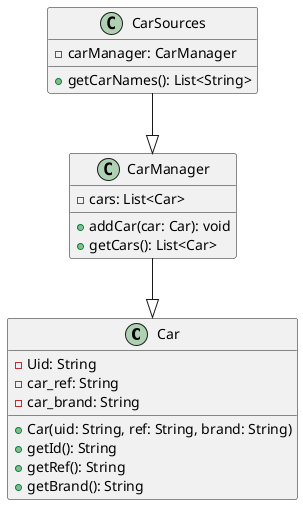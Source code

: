 @startuml
class Car {
  - Uid: String
  - car_ref: String
  - car_brand: String

  + Car(uid: String, ref: String, brand: String)
  + getId(): String
  + getRef(): String
  + getBrand(): String
}

class CarManager {
  - cars: List<Car>

  + addCar(car: Car): void
  + getCars(): List<Car>
}

class CarSources {
  - carManager: CarManager

  + getCarNames(): List<String>
}


CarManager --|> Car
CarSources --|> CarManager
@enduml